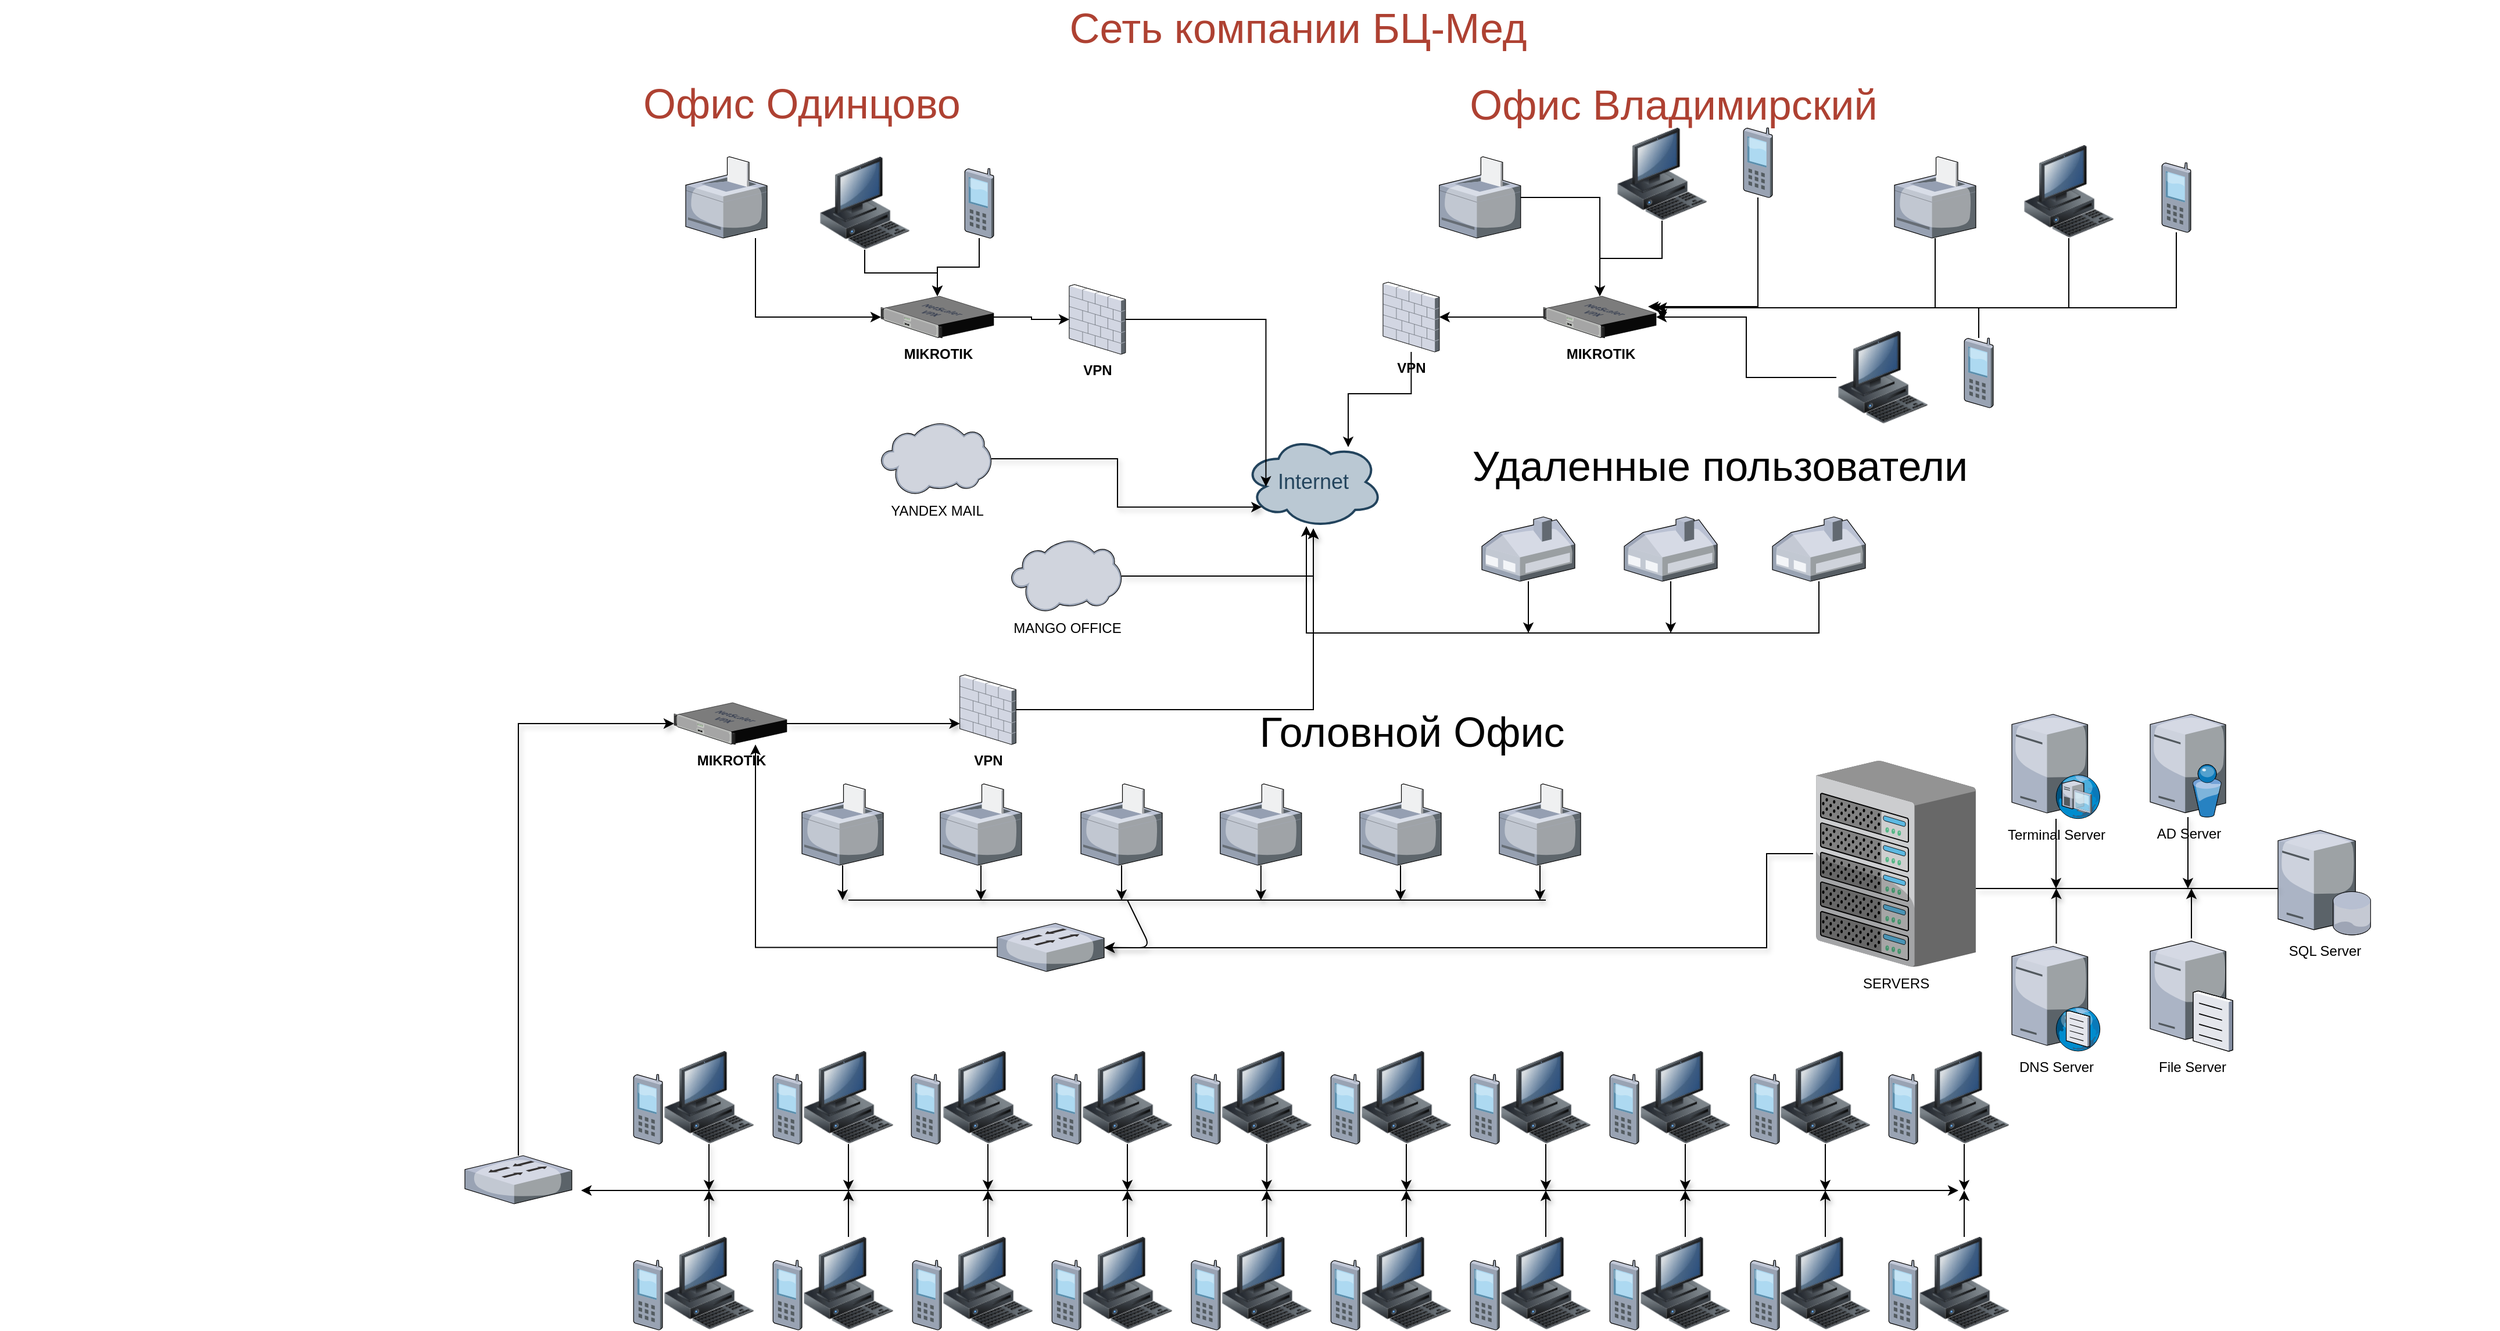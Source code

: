 <mxfile version="13.10.9" type="github">
  <diagram id="a45cf8ec-cd66-6f27-3ac3-be6e809c9e4a" name="Page-1">
    <mxGraphModel dx="1695" dy="451" grid="1" gridSize="10" guides="1" tooltips="1" connect="1" arrows="1" fold="1" page="1" pageScale="1" pageWidth="827" pageHeight="1169" background="#ffffff" math="0" shadow="0">
      <root>
        <mxCell id="0" />
        <mxCell id="1" parent="0" />
        <mxCell id="19" value="Internet" style="ellipse;shape=cloud;whiteSpace=wrap;html=1;shadow=0;strokeColor=#23445D;fillColor=#BAC8D3;gradientColor=none;fontSize=18;fontColor=#23445D;gradientDirection=north;fontStyle=0;strokeWidth=2;" parent="1" vertex="1">
          <mxGeometry x="780" y="390" width="120" height="80" as="geometry" />
        </mxCell>
        <mxCell id="zaZijYf2OnXckmwoSaqb-184" style="edgeStyle=orthogonalEdgeStyle;rounded=0;orthogonalLoop=1;jettySize=auto;html=1;" edge="1" parent="1" source="80" target="zaZijYf2OnXckmwoSaqb-181">
          <mxGeometry relative="1" as="geometry" />
        </mxCell>
        <mxCell id="80" value="" style="image;html=1;image=img/lib/clip_art/computers/Workstation_128x128.png;shadow=0;strokeColor=#000000;fillColor=#FFFFFF;gradientColor=none;fontSize=18;fontColor=#F08705;fontStyle=0" parent="1" vertex="1">
          <mxGeometry x="414" y="150" width="80" height="80" as="geometry" />
        </mxCell>
        <mxCell id="168" value="Сеть компании БЦ-Мед" style="text;html=1;strokeColor=none;fillColor=none;align=center;verticalAlign=middle;whiteSpace=wrap;overflow=hidden;shadow=0;fontSize=36;fontColor=#AE4132;fontStyle=0" parent="1" vertex="1">
          <mxGeometry x="137" y="15" width="1380" height="45" as="geometry" />
        </mxCell>
        <mxCell id="171" style="edgeStyle=orthogonalEdgeStyle;rounded=0;jumpStyle=none;html=1;exitX=0;exitY=0.5;entryX=0;entryY=0.5;shadow=0;labelBackgroundColor=none;startArrow=none;startFill=0;endArrow=classic;endFill=1;endSize=6;jettySize=auto;orthogonalLoop=1;strokeColor=#23445D;strokeWidth=2;fillColor=#F08705;fontFamily=Helvetica;fontSize=14;fontColor=#F08705;align=left;fontStyle=0" parent="1" source="168" target="168" edge="1">
          <mxGeometry relative="1" as="geometry" />
        </mxCell>
        <mxCell id="zaZijYf2OnXckmwoSaqb-185" style="edgeStyle=orthogonalEdgeStyle;rounded=0;orthogonalLoop=1;jettySize=auto;html=1;" edge="1" parent="1" source="zaZijYf2OnXckmwoSaqb-175" target="zaZijYf2OnXckmwoSaqb-181">
          <mxGeometry relative="1" as="geometry" />
        </mxCell>
        <mxCell id="zaZijYf2OnXckmwoSaqb-175" value="" style="verticalLabelPosition=bottom;aspect=fixed;html=1;verticalAlign=top;strokeColor=none;align=center;outlineConnect=0;shape=mxgraph.citrix.cell_phone;" vertex="1" parent="1">
          <mxGeometry x="540" y="160" width="25" height="60" as="geometry" />
        </mxCell>
        <mxCell id="zaZijYf2OnXckmwoSaqb-176" value="Офис Одинцово" style="text;html=1;strokeColor=none;fillColor=none;align=center;verticalAlign=middle;whiteSpace=wrap;overflow=hidden;shadow=0;fontSize=36;fontColor=#AE4132;fontStyle=0" vertex="1" parent="1">
          <mxGeometry x="-290" y="80" width="1380" height="45" as="geometry" />
        </mxCell>
        <mxCell id="zaZijYf2OnXckmwoSaqb-183" style="edgeStyle=orthogonalEdgeStyle;rounded=0;orthogonalLoop=1;jettySize=auto;html=1;" edge="1" parent="1" source="zaZijYf2OnXckmwoSaqb-177" target="zaZijYf2OnXckmwoSaqb-181">
          <mxGeometry relative="1" as="geometry">
            <Array as="points">
              <mxPoint x="360" y="288" />
            </Array>
          </mxGeometry>
        </mxCell>
        <mxCell id="zaZijYf2OnXckmwoSaqb-177" value="" style="verticalLabelPosition=bottom;aspect=fixed;html=1;verticalAlign=top;strokeColor=none;align=center;outlineConnect=0;shape=mxgraph.citrix.printer;" vertex="1" parent="1">
          <mxGeometry x="300" y="150" width="70" height="70" as="geometry" />
        </mxCell>
        <mxCell id="zaZijYf2OnXckmwoSaqb-178" value="Офис Владимирский" style="text;html=1;strokeColor=none;fillColor=none;align=center;verticalAlign=middle;whiteSpace=wrap;overflow=hidden;shadow=0;fontSize=36;fontColor=#AE4132;fontStyle=0" vertex="1" parent="1">
          <mxGeometry x="460" y="80" width="1380" height="50" as="geometry" />
        </mxCell>
        <mxCell id="zaZijYf2OnXckmwoSaqb-180" style="edgeStyle=orthogonalEdgeStyle;rounded=0;orthogonalLoop=1;jettySize=auto;html=1;entryX=0.16;entryY=0.55;entryDx=0;entryDy=0;entryPerimeter=0;" edge="1" parent="1" source="zaZijYf2OnXckmwoSaqb-179" target="19">
          <mxGeometry relative="1" as="geometry" />
        </mxCell>
        <mxCell id="zaZijYf2OnXckmwoSaqb-179" value="&lt;b&gt;VPN&lt;/b&gt;" style="verticalLabelPosition=bottom;aspect=fixed;html=1;verticalAlign=top;strokeColor=none;align=center;outlineConnect=0;shape=mxgraph.citrix.firewall;" vertex="1" parent="1">
          <mxGeometry x="630" y="260" width="48.39" height="60" as="geometry" />
        </mxCell>
        <mxCell id="zaZijYf2OnXckmwoSaqb-182" style="edgeStyle=orthogonalEdgeStyle;rounded=0;orthogonalLoop=1;jettySize=auto;html=1;" edge="1" parent="1" source="zaZijYf2OnXckmwoSaqb-181" target="zaZijYf2OnXckmwoSaqb-179">
          <mxGeometry relative="1" as="geometry" />
        </mxCell>
        <mxCell id="zaZijYf2OnXckmwoSaqb-181" value="&lt;b&gt;MIKROTIK&lt;/b&gt;" style="verticalLabelPosition=bottom;aspect=fixed;html=1;verticalAlign=top;strokeColor=none;align=center;outlineConnect=0;shape=mxgraph.citrix.netscaler_vpx;" vertex="1" parent="1">
          <mxGeometry x="468" y="270" width="97" height="36" as="geometry" />
        </mxCell>
        <mxCell id="zaZijYf2OnXckmwoSaqb-192" style="edgeStyle=orthogonalEdgeStyle;rounded=0;orthogonalLoop=1;jettySize=auto;html=1;entryX=0.75;entryY=0.125;entryDx=0;entryDy=0;entryPerimeter=0;" edge="1" parent="1" source="zaZijYf2OnXckmwoSaqb-189" target="19">
          <mxGeometry relative="1" as="geometry" />
        </mxCell>
        <mxCell id="zaZijYf2OnXckmwoSaqb-189" value="&lt;div&gt;&lt;b&gt;VPN&lt;/b&gt;&lt;/div&gt;&lt;div&gt;&lt;b&gt;&lt;br&gt;&lt;/b&gt;&lt;/div&gt;" style="verticalLabelPosition=bottom;aspect=fixed;html=1;verticalAlign=top;strokeColor=none;align=center;outlineConnect=0;shape=mxgraph.citrix.firewall;" vertex="1" parent="1">
          <mxGeometry x="900" y="258" width="48.39" height="60" as="geometry" />
        </mxCell>
        <mxCell id="zaZijYf2OnXckmwoSaqb-190" style="edgeStyle=orthogonalEdgeStyle;rounded=0;orthogonalLoop=1;jettySize=auto;html=1;" edge="1" parent="1" source="zaZijYf2OnXckmwoSaqb-191" target="zaZijYf2OnXckmwoSaqb-189">
          <mxGeometry relative="1" as="geometry" />
        </mxCell>
        <mxCell id="zaZijYf2OnXckmwoSaqb-191" value="&lt;b&gt;MIKROTIK&lt;/b&gt;" style="verticalLabelPosition=bottom;aspect=fixed;html=1;verticalAlign=top;strokeColor=none;align=center;outlineConnect=0;shape=mxgraph.citrix.netscaler_vpx;" vertex="1" parent="1">
          <mxGeometry x="1038" y="270" width="97" height="36" as="geometry" />
        </mxCell>
        <mxCell id="zaZijYf2OnXckmwoSaqb-197" style="edgeStyle=orthogonalEdgeStyle;rounded=0;orthogonalLoop=1;jettySize=auto;html=1;" edge="1" parent="1" source="zaZijYf2OnXckmwoSaqb-193" target="zaZijYf2OnXckmwoSaqb-191">
          <mxGeometry relative="1" as="geometry" />
        </mxCell>
        <mxCell id="zaZijYf2OnXckmwoSaqb-193" value="" style="verticalLabelPosition=bottom;aspect=fixed;html=1;verticalAlign=top;strokeColor=none;align=center;outlineConnect=0;shape=mxgraph.citrix.printer;" vertex="1" parent="1">
          <mxGeometry x="948.39" y="150" width="70" height="70" as="geometry" />
        </mxCell>
        <mxCell id="zaZijYf2OnXckmwoSaqb-198" style="edgeStyle=orthogonalEdgeStyle;rounded=0;orthogonalLoop=1;jettySize=auto;html=1;" edge="1" parent="1" source="zaZijYf2OnXckmwoSaqb-194" target="zaZijYf2OnXckmwoSaqb-191">
          <mxGeometry relative="1" as="geometry" />
        </mxCell>
        <mxCell id="zaZijYf2OnXckmwoSaqb-194" value="" style="image;html=1;image=img/lib/clip_art/computers/Workstation_128x128.png;shadow=0;strokeColor=#000000;fillColor=#FFFFFF;gradientColor=none;fontSize=18;fontColor=#F08705;fontStyle=0" vertex="1" parent="1">
          <mxGeometry x="1100" y="125" width="80" height="80" as="geometry" />
        </mxCell>
        <mxCell id="zaZijYf2OnXckmwoSaqb-199" style="edgeStyle=orthogonalEdgeStyle;rounded=0;orthogonalLoop=1;jettySize=auto;html=1;entryX=0.928;entryY=0.25;entryDx=0;entryDy=0;entryPerimeter=0;" edge="1" parent="1" source="zaZijYf2OnXckmwoSaqb-195" target="zaZijYf2OnXckmwoSaqb-191">
          <mxGeometry relative="1" as="geometry">
            <Array as="points">
              <mxPoint x="1223" y="279" />
            </Array>
          </mxGeometry>
        </mxCell>
        <mxCell id="zaZijYf2OnXckmwoSaqb-195" value="" style="verticalLabelPosition=bottom;aspect=fixed;html=1;verticalAlign=top;strokeColor=none;align=center;outlineConnect=0;shape=mxgraph.citrix.cell_phone;" vertex="1" parent="1">
          <mxGeometry x="1210" y="125" width="25" height="60" as="geometry" />
        </mxCell>
        <mxCell id="zaZijYf2OnXckmwoSaqb-205" style="edgeStyle=orthogonalEdgeStyle;rounded=0;orthogonalLoop=1;jettySize=auto;html=1;" edge="1" parent="1" source="zaZijYf2OnXckmwoSaqb-196">
          <mxGeometry relative="1" as="geometry">
            <mxPoint x="1140" y="290" as="targetPoint" />
            <Array as="points">
              <mxPoint x="1375" y="280" />
              <mxPoint x="1140" y="280" />
            </Array>
          </mxGeometry>
        </mxCell>
        <mxCell id="zaZijYf2OnXckmwoSaqb-196" value="" style="verticalLabelPosition=bottom;aspect=fixed;html=1;verticalAlign=top;strokeColor=none;align=center;outlineConnect=0;shape=mxgraph.citrix.printer;" vertex="1" parent="1">
          <mxGeometry x="1340" y="150" width="70" height="70" as="geometry" />
        </mxCell>
        <mxCell id="zaZijYf2OnXckmwoSaqb-208" style="edgeStyle=orthogonalEdgeStyle;rounded=0;orthogonalLoop=1;jettySize=auto;html=1;" edge="1" parent="1" source="zaZijYf2OnXckmwoSaqb-201" target="zaZijYf2OnXckmwoSaqb-191">
          <mxGeometry relative="1" as="geometry">
            <Array as="points">
              <mxPoint x="1490" y="280" />
            </Array>
          </mxGeometry>
        </mxCell>
        <mxCell id="zaZijYf2OnXckmwoSaqb-201" value="" style="image;html=1;image=img/lib/clip_art/computers/Workstation_128x128.png;shadow=0;strokeColor=#000000;fillColor=#FFFFFF;gradientColor=none;fontSize=18;fontColor=#F08705;fontStyle=0" vertex="1" parent="1">
          <mxGeometry x="1450" y="140" width="80" height="80" as="geometry" />
        </mxCell>
        <mxCell id="zaZijYf2OnXckmwoSaqb-209" style="edgeStyle=orthogonalEdgeStyle;rounded=0;orthogonalLoop=1;jettySize=auto;html=1;" edge="1" parent="1" source="zaZijYf2OnXckmwoSaqb-202" target="zaZijYf2OnXckmwoSaqb-191">
          <mxGeometry relative="1" as="geometry">
            <Array as="points">
              <mxPoint x="1583" y="280" />
            </Array>
          </mxGeometry>
        </mxCell>
        <mxCell id="zaZijYf2OnXckmwoSaqb-202" value="" style="verticalLabelPosition=bottom;aspect=fixed;html=1;verticalAlign=top;strokeColor=none;align=center;outlineConnect=0;shape=mxgraph.citrix.cell_phone;" vertex="1" parent="1">
          <mxGeometry x="1570" y="155" width="25" height="60" as="geometry" />
        </mxCell>
        <mxCell id="zaZijYf2OnXckmwoSaqb-206" style="edgeStyle=orthogonalEdgeStyle;rounded=0;orthogonalLoop=1;jettySize=auto;html=1;" edge="1" parent="1" source="zaZijYf2OnXckmwoSaqb-203" target="zaZijYf2OnXckmwoSaqb-191">
          <mxGeometry relative="1" as="geometry" />
        </mxCell>
        <mxCell id="zaZijYf2OnXckmwoSaqb-203" value="" style="image;html=1;image=img/lib/clip_art/computers/Workstation_128x128.png;shadow=0;strokeColor=#000000;fillColor=#FFFFFF;gradientColor=none;fontSize=18;fontColor=#F08705;fontStyle=0" vertex="1" parent="1">
          <mxGeometry x="1290" y="300" width="80" height="80" as="geometry" />
        </mxCell>
        <mxCell id="zaZijYf2OnXckmwoSaqb-207" style="edgeStyle=orthogonalEdgeStyle;rounded=0;orthogonalLoop=1;jettySize=auto;html=1;entryX=0.948;entryY=0.278;entryDx=0;entryDy=0;entryPerimeter=0;" edge="1" parent="1" source="zaZijYf2OnXckmwoSaqb-204" target="zaZijYf2OnXckmwoSaqb-191">
          <mxGeometry relative="1" as="geometry">
            <Array as="points">
              <mxPoint x="1413" y="280" />
            </Array>
          </mxGeometry>
        </mxCell>
        <mxCell id="zaZijYf2OnXckmwoSaqb-204" value="" style="verticalLabelPosition=bottom;aspect=fixed;html=1;verticalAlign=top;strokeColor=none;align=center;outlineConnect=0;shape=mxgraph.citrix.cell_phone;" vertex="1" parent="1">
          <mxGeometry x="1400" y="306" width="25" height="60" as="geometry" />
        </mxCell>
        <mxCell id="zaZijYf2OnXckmwoSaqb-211" style="edgeStyle=orthogonalEdgeStyle;rounded=0;orthogonalLoop=1;jettySize=auto;html=1;" edge="1" parent="1" source="zaZijYf2OnXckmwoSaqb-210" target="19">
          <mxGeometry relative="1" as="geometry" />
        </mxCell>
        <mxCell id="zaZijYf2OnXckmwoSaqb-210" value="&lt;b&gt;VPN&lt;/b&gt;" style="verticalLabelPosition=bottom;aspect=fixed;html=1;verticalAlign=top;strokeColor=none;align=center;outlineConnect=0;shape=mxgraph.citrix.firewall;" vertex="1" parent="1">
          <mxGeometry x="535.8" y="596" width="48.39" height="60" as="geometry" />
        </mxCell>
        <mxCell id="zaZijYf2OnXckmwoSaqb-276" style="edgeStyle=orthogonalEdgeStyle;rounded=0;orthogonalLoop=1;jettySize=auto;html=1;shadow=1;" edge="1" parent="1" source="zaZijYf2OnXckmwoSaqb-212" target="zaZijYf2OnXckmwoSaqb-210">
          <mxGeometry relative="1" as="geometry">
            <Array as="points">
              <mxPoint x="510" y="638" />
              <mxPoint x="510" y="638" />
            </Array>
          </mxGeometry>
        </mxCell>
        <mxCell id="zaZijYf2OnXckmwoSaqb-212" value="&lt;b&gt;MIKROTIK&lt;/b&gt;" style="verticalLabelPosition=bottom;aspect=fixed;html=1;verticalAlign=top;strokeColor=none;align=center;outlineConnect=0;shape=mxgraph.citrix.netscaler_vpx;" vertex="1" parent="1">
          <mxGeometry x="290.0" y="620" width="97" height="36" as="geometry" />
        </mxCell>
        <mxCell id="zaZijYf2OnXckmwoSaqb-302" style="edgeStyle=orthogonalEdgeStyle;rounded=0;orthogonalLoop=1;jettySize=auto;html=1;shadow=1;" edge="1" parent="1" source="zaZijYf2OnXckmwoSaqb-214">
          <mxGeometry relative="1" as="geometry">
            <mxPoint x="435" y="790" as="targetPoint" />
          </mxGeometry>
        </mxCell>
        <mxCell id="zaZijYf2OnXckmwoSaqb-214" value="" style="verticalLabelPosition=bottom;aspect=fixed;html=1;verticalAlign=top;strokeColor=none;align=center;outlineConnect=0;shape=mxgraph.citrix.printer;" vertex="1" parent="1">
          <mxGeometry x="400" y="690" width="70" height="70" as="geometry" />
        </mxCell>
        <mxCell id="zaZijYf2OnXckmwoSaqb-303" style="edgeStyle=orthogonalEdgeStyle;rounded=0;orthogonalLoop=1;jettySize=auto;html=1;shadow=1;" edge="1" parent="1" source="zaZijYf2OnXckmwoSaqb-215">
          <mxGeometry relative="1" as="geometry">
            <mxPoint x="554" y="790" as="targetPoint" />
          </mxGeometry>
        </mxCell>
        <mxCell id="zaZijYf2OnXckmwoSaqb-215" value="" style="verticalLabelPosition=bottom;aspect=fixed;html=1;verticalAlign=top;strokeColor=none;align=center;outlineConnect=0;shape=mxgraph.citrix.printer;" vertex="1" parent="1">
          <mxGeometry x="519" y="690" width="70" height="70" as="geometry" />
        </mxCell>
        <mxCell id="zaZijYf2OnXckmwoSaqb-304" style="edgeStyle=orthogonalEdgeStyle;rounded=0;orthogonalLoop=1;jettySize=auto;html=1;shadow=1;" edge="1" parent="1" source="zaZijYf2OnXckmwoSaqb-216">
          <mxGeometry relative="1" as="geometry">
            <mxPoint x="675" y="790" as="targetPoint" />
          </mxGeometry>
        </mxCell>
        <mxCell id="zaZijYf2OnXckmwoSaqb-216" value="" style="verticalLabelPosition=bottom;aspect=fixed;html=1;verticalAlign=top;strokeColor=none;align=center;outlineConnect=0;shape=mxgraph.citrix.printer;" vertex="1" parent="1">
          <mxGeometry x="640" y="690" width="70" height="70" as="geometry" />
        </mxCell>
        <mxCell id="zaZijYf2OnXckmwoSaqb-305" style="edgeStyle=orthogonalEdgeStyle;rounded=0;orthogonalLoop=1;jettySize=auto;html=1;shadow=1;" edge="1" parent="1" source="zaZijYf2OnXckmwoSaqb-217">
          <mxGeometry relative="1" as="geometry">
            <mxPoint x="794.88" y="790" as="targetPoint" />
          </mxGeometry>
        </mxCell>
        <mxCell id="zaZijYf2OnXckmwoSaqb-217" value="" style="verticalLabelPosition=bottom;aspect=fixed;html=1;verticalAlign=top;strokeColor=none;align=center;outlineConnect=0;shape=mxgraph.citrix.printer;" vertex="1" parent="1">
          <mxGeometry x="759.88" y="690" width="70" height="70" as="geometry" />
        </mxCell>
        <mxCell id="zaZijYf2OnXckmwoSaqb-230" style="edgeStyle=orthogonalEdgeStyle;rounded=0;orthogonalLoop=1;jettySize=auto;html=1;" edge="1" parent="1" source="zaZijYf2OnXckmwoSaqb-218">
          <mxGeometry relative="1" as="geometry">
            <mxPoint x="1025" y="560" as="targetPoint" />
          </mxGeometry>
        </mxCell>
        <mxCell id="zaZijYf2OnXckmwoSaqb-218" value="" style="verticalLabelPosition=bottom;aspect=fixed;html=1;verticalAlign=top;strokeColor=none;align=center;outlineConnect=0;shape=mxgraph.citrix.home_office;" vertex="1" parent="1">
          <mxGeometry x="985" y="460" width="80" height="55.5" as="geometry" />
        </mxCell>
        <mxCell id="zaZijYf2OnXckmwoSaqb-229" style="edgeStyle=orthogonalEdgeStyle;rounded=0;orthogonalLoop=1;jettySize=auto;html=1;" edge="1" parent="1" source="zaZijYf2OnXckmwoSaqb-219">
          <mxGeometry relative="1" as="geometry">
            <mxPoint x="1147.5" y="560" as="targetPoint" />
          </mxGeometry>
        </mxCell>
        <mxCell id="zaZijYf2OnXckmwoSaqb-219" value="" style="verticalLabelPosition=bottom;aspect=fixed;html=1;verticalAlign=top;strokeColor=none;align=center;outlineConnect=0;shape=mxgraph.citrix.home_office;" vertex="1" parent="1">
          <mxGeometry x="1107.5" y="460" width="80" height="55.5" as="geometry" />
        </mxCell>
        <mxCell id="zaZijYf2OnXckmwoSaqb-228" style="edgeStyle=orthogonalEdgeStyle;rounded=0;orthogonalLoop=1;jettySize=auto;html=1;entryX=0.45;entryY=0.975;entryDx=0;entryDy=0;entryPerimeter=0;" edge="1" parent="1" source="zaZijYf2OnXckmwoSaqb-220" target="19">
          <mxGeometry relative="1" as="geometry">
            <Array as="points">
              <mxPoint x="1275" y="560" />
              <mxPoint x="834" y="560" />
            </Array>
          </mxGeometry>
        </mxCell>
        <mxCell id="zaZijYf2OnXckmwoSaqb-220" value="" style="verticalLabelPosition=bottom;aspect=fixed;html=1;verticalAlign=top;strokeColor=none;align=center;outlineConnect=0;shape=mxgraph.citrix.home_office;" vertex="1" parent="1">
          <mxGeometry x="1235" y="460" width="80" height="55.5" as="geometry" />
        </mxCell>
        <mxCell id="zaZijYf2OnXckmwoSaqb-221" value="Удаленные пользователи" style="text;html=1;align=center;verticalAlign=middle;whiteSpace=wrap;overflow=hidden;shadow=0;fontSize=36;fontStyle=0" vertex="1" parent="1">
          <mxGeometry x="520" y="391" width="1340" height="50" as="geometry" />
        </mxCell>
        <mxCell id="zaZijYf2OnXckmwoSaqb-227" style="edgeStyle=orthogonalEdgeStyle;rounded=0;orthogonalLoop=1;jettySize=auto;html=1;" edge="1" parent="1" source="zaZijYf2OnXckmwoSaqb-222" target="zaZijYf2OnXckmwoSaqb-212">
          <mxGeometry relative="1" as="geometry">
            <mxPoint x="880" y="830" as="targetPoint" />
            <Array as="points">
              <mxPoint x="360" y="831" />
            </Array>
          </mxGeometry>
        </mxCell>
        <mxCell id="zaZijYf2OnXckmwoSaqb-222" value="" style="verticalLabelPosition=bottom;aspect=fixed;html=1;verticalAlign=top;strokeColor=none;align=center;outlineConnect=0;shape=mxgraph.citrix.switch;" vertex="1" parent="1">
          <mxGeometry x="568" y="810" width="92" height="41.5" as="geometry" />
        </mxCell>
        <mxCell id="zaZijYf2OnXckmwoSaqb-263" value="" style="edgeStyle=orthogonalEdgeStyle;rounded=0;orthogonalLoop=1;jettySize=auto;html=1;shadow=1;" edge="1" parent="1" source="zaZijYf2OnXckmwoSaqb-231">
          <mxGeometry relative="1" as="geometry">
            <mxPoint x="920" y="1040" as="targetPoint" />
            <Array as="points">
              <mxPoint x="920" y="1030" />
              <mxPoint x="920" y="1030" />
            </Array>
          </mxGeometry>
        </mxCell>
        <mxCell id="zaZijYf2OnXckmwoSaqb-231" value="" style="image;html=1;image=img/lib/clip_art/computers/Workstation_128x128.png;shadow=0;strokeColor=#000000;fillColor=#FFFFFF;gradientColor=none;fontSize=18;fontColor=#F08705;fontStyle=0" vertex="1" parent="1">
          <mxGeometry x="880" y="920" width="80" height="80" as="geometry" />
        </mxCell>
        <mxCell id="zaZijYf2OnXckmwoSaqb-261" value="" style="edgeStyle=orthogonalEdgeStyle;rounded=0;orthogonalLoop=1;jettySize=auto;html=1;shadow=1;" edge="1" parent="1" source="zaZijYf2OnXckmwoSaqb-232">
          <mxGeometry relative="1" as="geometry">
            <mxPoint x="1040" y="1040" as="targetPoint" />
          </mxGeometry>
        </mxCell>
        <mxCell id="zaZijYf2OnXckmwoSaqb-232" value="" style="image;html=1;image=img/lib/clip_art/computers/Workstation_128x128.png;shadow=0;strokeColor=#000000;fillColor=#FFFFFF;gradientColor=none;fontSize=18;fontColor=#F08705;fontStyle=0" vertex="1" parent="1">
          <mxGeometry x="1000" y="920" width="80" height="80" as="geometry" />
        </mxCell>
        <mxCell id="zaZijYf2OnXckmwoSaqb-259" style="edgeStyle=orthogonalEdgeStyle;rounded=0;orthogonalLoop=1;jettySize=auto;html=1;shadow=1;" edge="1" parent="1" source="zaZijYf2OnXckmwoSaqb-233">
          <mxGeometry relative="1" as="geometry">
            <mxPoint x="1160" y="1040" as="targetPoint" />
          </mxGeometry>
        </mxCell>
        <mxCell id="zaZijYf2OnXckmwoSaqb-233" value="" style="image;html=1;image=img/lib/clip_art/computers/Workstation_128x128.png;shadow=0;strokeColor=#000000;fillColor=#FFFFFF;gradientColor=none;fontSize=18;fontColor=#F08705;fontStyle=0" vertex="1" parent="1">
          <mxGeometry x="1120" y="920" width="80" height="80" as="geometry" />
        </mxCell>
        <mxCell id="zaZijYf2OnXckmwoSaqb-257" style="edgeStyle=orthogonalEdgeStyle;rounded=0;orthogonalLoop=1;jettySize=auto;html=1;" edge="1" parent="1" source="zaZijYf2OnXckmwoSaqb-234">
          <mxGeometry relative="1" as="geometry">
            <mxPoint x="1280.5" y="1040" as="targetPoint" />
          </mxGeometry>
        </mxCell>
        <mxCell id="zaZijYf2OnXckmwoSaqb-234" value="" style="image;html=1;image=img/lib/clip_art/computers/Workstation_128x128.png;shadow=0;strokeColor=#000000;fillColor=#FFFFFF;gradientColor=none;fontSize=18;fontColor=#F08705;fontStyle=0" vertex="1" parent="1">
          <mxGeometry x="1240.5" y="920" width="80" height="80" as="geometry" />
        </mxCell>
        <mxCell id="zaZijYf2OnXckmwoSaqb-255" style="edgeStyle=orthogonalEdgeStyle;rounded=0;orthogonalLoop=1;jettySize=auto;html=1;" edge="1" parent="1" source="zaZijYf2OnXckmwoSaqb-235">
          <mxGeometry relative="1" as="geometry">
            <mxPoint x="1400" y="1040" as="targetPoint" />
          </mxGeometry>
        </mxCell>
        <mxCell id="zaZijYf2OnXckmwoSaqb-235" value="" style="image;html=1;image=img/lib/clip_art/computers/Workstation_128x128.png;shadow=0;strokeColor=#000000;fillColor=#FFFFFF;gradientColor=none;fontSize=18;fontColor=#F08705;fontStyle=0" vertex="1" parent="1">
          <mxGeometry x="1360" y="920" width="80" height="80" as="geometry" />
        </mxCell>
        <mxCell id="zaZijYf2OnXckmwoSaqb-271" style="edgeStyle=orthogonalEdgeStyle;rounded=0;orthogonalLoop=1;jettySize=auto;html=1;shadow=1;" edge="1" parent="1" source="zaZijYf2OnXckmwoSaqb-236">
          <mxGeometry relative="1" as="geometry">
            <mxPoint x="440" y="1040" as="targetPoint" />
          </mxGeometry>
        </mxCell>
        <mxCell id="zaZijYf2OnXckmwoSaqb-236" value="" style="image;html=1;image=img/lib/clip_art/computers/Workstation_128x128.png;shadow=0;strokeColor=#000000;fillColor=#FFFFFF;gradientColor=none;fontSize=18;fontColor=#F08705;fontStyle=0" vertex="1" parent="1">
          <mxGeometry x="400" y="920" width="80" height="80" as="geometry" />
        </mxCell>
        <mxCell id="zaZijYf2OnXckmwoSaqb-269" style="edgeStyle=orthogonalEdgeStyle;rounded=0;orthogonalLoop=1;jettySize=auto;html=1;shadow=1;" edge="1" parent="1" source="zaZijYf2OnXckmwoSaqb-237">
          <mxGeometry relative="1" as="geometry">
            <mxPoint x="560" y="1040" as="targetPoint" />
          </mxGeometry>
        </mxCell>
        <mxCell id="zaZijYf2OnXckmwoSaqb-237" value="" style="image;html=1;image=img/lib/clip_art/computers/Workstation_128x128.png;shadow=0;strokeColor=#000000;fillColor=#FFFFFF;gradientColor=none;fontSize=18;fontColor=#F08705;fontStyle=0" vertex="1" parent="1">
          <mxGeometry x="520" y="920" width="80" height="80" as="geometry" />
        </mxCell>
        <mxCell id="zaZijYf2OnXckmwoSaqb-267" style="edgeStyle=orthogonalEdgeStyle;rounded=0;orthogonalLoop=1;jettySize=auto;html=1;shadow=1;" edge="1" parent="1" source="zaZijYf2OnXckmwoSaqb-238">
          <mxGeometry relative="1" as="geometry">
            <mxPoint x="680" y="1040" as="targetPoint" />
          </mxGeometry>
        </mxCell>
        <mxCell id="zaZijYf2OnXckmwoSaqb-238" value="" style="image;html=1;image=img/lib/clip_art/computers/Workstation_128x128.png;shadow=0;strokeColor=#000000;fillColor=#FFFFFF;gradientColor=none;fontSize=18;fontColor=#F08705;fontStyle=0" vertex="1" parent="1">
          <mxGeometry x="640" y="920" width="80" height="80" as="geometry" />
        </mxCell>
        <mxCell id="zaZijYf2OnXckmwoSaqb-265" style="edgeStyle=orthogonalEdgeStyle;rounded=0;orthogonalLoop=1;jettySize=auto;html=1;shadow=1;" edge="1" parent="1" source="zaZijYf2OnXckmwoSaqb-239">
          <mxGeometry relative="1" as="geometry">
            <mxPoint x="799.88" y="1040" as="targetPoint" />
          </mxGeometry>
        </mxCell>
        <mxCell id="zaZijYf2OnXckmwoSaqb-239" value="" style="image;html=1;image=img/lib/clip_art/computers/Workstation_128x128.png;shadow=0;strokeColor=#000000;fillColor=#FFFFFF;gradientColor=none;fontSize=18;fontColor=#F08705;fontStyle=0" vertex="1" parent="1">
          <mxGeometry x="759.88" y="920" width="80" height="80" as="geometry" />
        </mxCell>
        <mxCell id="zaZijYf2OnXckmwoSaqb-273" style="edgeStyle=orthogonalEdgeStyle;rounded=0;orthogonalLoop=1;jettySize=auto;html=1;shadow=1;" edge="1" parent="1" source="zaZijYf2OnXckmwoSaqb-241">
          <mxGeometry relative="1" as="geometry">
            <mxPoint x="320" y="1040" as="targetPoint" />
          </mxGeometry>
        </mxCell>
        <mxCell id="zaZijYf2OnXckmwoSaqb-241" value="" style="image;html=1;image=img/lib/clip_art/computers/Workstation_128x128.png;shadow=0;strokeColor=#000000;fillColor=#FFFFFF;gradientColor=none;fontSize=18;fontColor=#F08705;fontStyle=0" vertex="1" parent="1">
          <mxGeometry x="280" y="920" width="80" height="80" as="geometry" />
        </mxCell>
        <mxCell id="zaZijYf2OnXckmwoSaqb-264" style="edgeStyle=orthogonalEdgeStyle;rounded=0;orthogonalLoop=1;jettySize=auto;html=1;shadow=1;" edge="1" parent="1" source="zaZijYf2OnXckmwoSaqb-242">
          <mxGeometry relative="1" as="geometry">
            <mxPoint x="920" y="1040" as="targetPoint" />
          </mxGeometry>
        </mxCell>
        <mxCell id="zaZijYf2OnXckmwoSaqb-242" value="" style="image;html=1;image=img/lib/clip_art/computers/Workstation_128x128.png;shadow=0;strokeColor=#000000;fillColor=#FFFFFF;gradientColor=none;fontSize=18;fontColor=#F08705;fontStyle=0" vertex="1" parent="1">
          <mxGeometry x="880" y="1080" width="80" height="80" as="geometry" />
        </mxCell>
        <mxCell id="zaZijYf2OnXckmwoSaqb-262" value="" style="edgeStyle=orthogonalEdgeStyle;rounded=0;orthogonalLoop=1;jettySize=auto;html=1;shadow=1;" edge="1" parent="1" source="zaZijYf2OnXckmwoSaqb-243">
          <mxGeometry relative="1" as="geometry">
            <mxPoint x="1040" y="1040" as="targetPoint" />
          </mxGeometry>
        </mxCell>
        <mxCell id="zaZijYf2OnXckmwoSaqb-243" value="" style="image;html=1;image=img/lib/clip_art/computers/Workstation_128x128.png;shadow=0;strokeColor=#000000;fillColor=#FFFFFF;gradientColor=none;fontSize=18;fontColor=#F08705;fontStyle=0" vertex="1" parent="1">
          <mxGeometry x="1000" y="1080" width="80" height="80" as="geometry" />
        </mxCell>
        <mxCell id="zaZijYf2OnXckmwoSaqb-260" style="edgeStyle=orthogonalEdgeStyle;rounded=0;orthogonalLoop=1;jettySize=auto;html=1;shadow=1;" edge="1" parent="1" source="zaZijYf2OnXckmwoSaqb-244">
          <mxGeometry relative="1" as="geometry">
            <mxPoint x="1160" y="1040" as="targetPoint" />
          </mxGeometry>
        </mxCell>
        <mxCell id="zaZijYf2OnXckmwoSaqb-244" value="" style="image;html=1;image=img/lib/clip_art/computers/Workstation_128x128.png;shadow=0;strokeColor=#000000;fillColor=#FFFFFF;gradientColor=none;fontSize=18;fontColor=#F08705;fontStyle=0" vertex="1" parent="1">
          <mxGeometry x="1120" y="1080" width="80" height="80" as="geometry" />
        </mxCell>
        <mxCell id="zaZijYf2OnXckmwoSaqb-258" style="edgeStyle=orthogonalEdgeStyle;rounded=0;orthogonalLoop=1;jettySize=auto;html=1;shadow=1;" edge="1" parent="1" source="zaZijYf2OnXckmwoSaqb-245">
          <mxGeometry relative="1" as="geometry">
            <mxPoint x="1280.5" y="1040" as="targetPoint" />
          </mxGeometry>
        </mxCell>
        <mxCell id="zaZijYf2OnXckmwoSaqb-245" value="" style="image;html=1;image=img/lib/clip_art/computers/Workstation_128x128.png;shadow=0;strokeColor=#000000;fillColor=#FFFFFF;gradientColor=none;fontSize=18;fontColor=#F08705;fontStyle=0" vertex="1" parent="1">
          <mxGeometry x="1240.5" y="1080" width="80" height="80" as="geometry" />
        </mxCell>
        <mxCell id="zaZijYf2OnXckmwoSaqb-256" style="edgeStyle=orthogonalEdgeStyle;rounded=0;orthogonalLoop=1;jettySize=auto;html=1;" edge="1" parent="1" source="zaZijYf2OnXckmwoSaqb-246">
          <mxGeometry relative="1" as="geometry">
            <mxPoint x="1400" y="1040" as="targetPoint" />
          </mxGeometry>
        </mxCell>
        <mxCell id="zaZijYf2OnXckmwoSaqb-246" value="" style="image;html=1;image=img/lib/clip_art/computers/Workstation_128x128.png;shadow=0;strokeColor=#000000;fillColor=#FFFFFF;gradientColor=none;fontSize=18;fontColor=#F08705;fontStyle=0" vertex="1" parent="1">
          <mxGeometry x="1360" y="1080" width="80" height="80" as="geometry" />
        </mxCell>
        <mxCell id="zaZijYf2OnXckmwoSaqb-272" style="edgeStyle=orthogonalEdgeStyle;rounded=0;orthogonalLoop=1;jettySize=auto;html=1;shadow=1;" edge="1" parent="1" source="zaZijYf2OnXckmwoSaqb-247">
          <mxGeometry relative="1" as="geometry">
            <mxPoint x="440" y="1040" as="targetPoint" />
          </mxGeometry>
        </mxCell>
        <mxCell id="zaZijYf2OnXckmwoSaqb-247" value="" style="image;html=1;image=img/lib/clip_art/computers/Workstation_128x128.png;shadow=0;strokeColor=#000000;fillColor=#FFFFFF;gradientColor=none;fontSize=18;fontColor=#F08705;fontStyle=0" vertex="1" parent="1">
          <mxGeometry x="400" y="1080" width="80" height="80" as="geometry" />
        </mxCell>
        <mxCell id="zaZijYf2OnXckmwoSaqb-270" style="edgeStyle=orthogonalEdgeStyle;rounded=0;orthogonalLoop=1;jettySize=auto;html=1;shadow=1;" edge="1" parent="1" source="zaZijYf2OnXckmwoSaqb-248">
          <mxGeometry relative="1" as="geometry">
            <mxPoint x="560" y="1040" as="targetPoint" />
          </mxGeometry>
        </mxCell>
        <mxCell id="zaZijYf2OnXckmwoSaqb-248" value="" style="image;html=1;image=img/lib/clip_art/computers/Workstation_128x128.png;shadow=0;strokeColor=#000000;fillColor=#FFFFFF;gradientColor=none;fontSize=18;fontColor=#F08705;fontStyle=0" vertex="1" parent="1">
          <mxGeometry x="520" y="1080" width="80" height="80" as="geometry" />
        </mxCell>
        <mxCell id="zaZijYf2OnXckmwoSaqb-268" style="edgeStyle=orthogonalEdgeStyle;rounded=0;orthogonalLoop=1;jettySize=auto;html=1;shadow=1;" edge="1" parent="1" source="zaZijYf2OnXckmwoSaqb-249">
          <mxGeometry relative="1" as="geometry">
            <mxPoint x="680" y="1040" as="targetPoint" />
          </mxGeometry>
        </mxCell>
        <mxCell id="zaZijYf2OnXckmwoSaqb-249" value="" style="image;html=1;image=img/lib/clip_art/computers/Workstation_128x128.png;shadow=0;strokeColor=#000000;fillColor=#FFFFFF;gradientColor=none;fontSize=18;fontColor=#F08705;fontStyle=0" vertex="1" parent="1">
          <mxGeometry x="640" y="1080" width="80" height="80" as="geometry" />
        </mxCell>
        <mxCell id="zaZijYf2OnXckmwoSaqb-266" style="edgeStyle=orthogonalEdgeStyle;rounded=0;orthogonalLoop=1;jettySize=auto;html=1;shadow=1;" edge="1" parent="1" source="zaZijYf2OnXckmwoSaqb-250">
          <mxGeometry relative="1" as="geometry">
            <mxPoint x="799.88" y="1040" as="targetPoint" />
          </mxGeometry>
        </mxCell>
        <mxCell id="zaZijYf2OnXckmwoSaqb-250" value="" style="image;html=1;image=img/lib/clip_art/computers/Workstation_128x128.png;shadow=0;strokeColor=#000000;fillColor=#FFFFFF;gradientColor=none;fontSize=18;fontColor=#F08705;fontStyle=0" vertex="1" parent="1">
          <mxGeometry x="759.88" y="1080" width="80" height="80" as="geometry" />
        </mxCell>
        <mxCell id="zaZijYf2OnXckmwoSaqb-274" style="edgeStyle=orthogonalEdgeStyle;rounded=0;orthogonalLoop=1;jettySize=auto;html=1;shadow=1;" edge="1" parent="1" source="zaZijYf2OnXckmwoSaqb-251">
          <mxGeometry relative="1" as="geometry">
            <mxPoint x="320" y="1040" as="targetPoint" />
          </mxGeometry>
        </mxCell>
        <mxCell id="zaZijYf2OnXckmwoSaqb-251" value="" style="image;html=1;image=img/lib/clip_art/computers/Workstation_128x128.png;shadow=0;strokeColor=#000000;fillColor=#FFFFFF;gradientColor=none;fontSize=18;fontColor=#F08705;fontStyle=0" vertex="1" parent="1">
          <mxGeometry x="280" y="1080" width="80" height="80" as="geometry" />
        </mxCell>
        <mxCell id="zaZijYf2OnXckmwoSaqb-275" style="edgeStyle=orthogonalEdgeStyle;rounded=0;orthogonalLoop=1;jettySize=auto;html=1;shadow=1;" edge="1" parent="1" source="zaZijYf2OnXckmwoSaqb-252" target="zaZijYf2OnXckmwoSaqb-212">
          <mxGeometry relative="1" as="geometry">
            <mxPoint x="156" y="433" as="targetPoint" />
            <Array as="points">
              <mxPoint x="156" y="638" />
            </Array>
          </mxGeometry>
        </mxCell>
        <mxCell id="zaZijYf2OnXckmwoSaqb-252" value="" style="verticalLabelPosition=bottom;aspect=fixed;html=1;verticalAlign=top;strokeColor=none;align=center;outlineConnect=0;shape=mxgraph.citrix.switch;" vertex="1" parent="1">
          <mxGeometry x="110" y="1010" width="92" height="41.5" as="geometry" />
        </mxCell>
        <mxCell id="zaZijYf2OnXckmwoSaqb-253" value="" style="endArrow=classic;startArrow=classic;html=1;" edge="1" parent="1">
          <mxGeometry width="50" height="50" relative="1" as="geometry">
            <mxPoint x="210" y="1040" as="sourcePoint" />
            <mxPoint x="1395" y="1040" as="targetPoint" />
          </mxGeometry>
        </mxCell>
        <mxCell id="zaZijYf2OnXckmwoSaqb-277" value="Головной Офис" style="text;html=1;align=center;verticalAlign=middle;whiteSpace=wrap;overflow=hidden;shadow=0;fontSize=36;fontStyle=0" vertex="1" parent="1">
          <mxGeometry x="255" y="620" width="1340" height="50" as="geometry" />
        </mxCell>
        <mxCell id="zaZijYf2OnXckmwoSaqb-278" value="" style="verticalLabelPosition=bottom;aspect=fixed;html=1;verticalAlign=top;strokeColor=none;align=center;outlineConnect=0;shape=mxgraph.citrix.cell_phone;" vertex="1" parent="1">
          <mxGeometry x="855" y="940" width="25" height="60" as="geometry" />
        </mxCell>
        <mxCell id="zaZijYf2OnXckmwoSaqb-279" value="" style="verticalLabelPosition=bottom;aspect=fixed;html=1;verticalAlign=top;strokeColor=none;align=center;outlineConnect=0;shape=mxgraph.citrix.cell_phone;" vertex="1" parent="1">
          <mxGeometry x="255" y="940" width="25" height="60" as="geometry" />
        </mxCell>
        <mxCell id="zaZijYf2OnXckmwoSaqb-280" value="" style="verticalLabelPosition=bottom;aspect=fixed;html=1;verticalAlign=top;strokeColor=none;align=center;outlineConnect=0;shape=mxgraph.citrix.cell_phone;" vertex="1" parent="1">
          <mxGeometry x="255" y="1100" width="25" height="60" as="geometry" />
        </mxCell>
        <mxCell id="zaZijYf2OnXckmwoSaqb-281" value="" style="verticalLabelPosition=bottom;aspect=fixed;html=1;verticalAlign=top;strokeColor=none;align=center;outlineConnect=0;shape=mxgraph.citrix.cell_phone;" vertex="1" parent="1">
          <mxGeometry x="375" y="940" width="25" height="60" as="geometry" />
        </mxCell>
        <mxCell id="zaZijYf2OnXckmwoSaqb-282" value="" style="verticalLabelPosition=bottom;aspect=fixed;html=1;verticalAlign=top;strokeColor=none;align=center;outlineConnect=0;shape=mxgraph.citrix.cell_phone;" vertex="1" parent="1">
          <mxGeometry x="494" y="940" width="25" height="60" as="geometry" />
        </mxCell>
        <mxCell id="zaZijYf2OnXckmwoSaqb-283" value="" style="verticalLabelPosition=bottom;aspect=fixed;html=1;verticalAlign=top;strokeColor=none;align=center;outlineConnect=0;shape=mxgraph.citrix.cell_phone;" vertex="1" parent="1">
          <mxGeometry x="615" y="940" width="25" height="60" as="geometry" />
        </mxCell>
        <mxCell id="zaZijYf2OnXckmwoSaqb-284" value="" style="verticalLabelPosition=bottom;aspect=fixed;html=1;verticalAlign=top;strokeColor=none;align=center;outlineConnect=0;shape=mxgraph.citrix.cell_phone;" vertex="1" parent="1">
          <mxGeometry x="734.88" y="940" width="25" height="60" as="geometry" />
        </mxCell>
        <mxCell id="zaZijYf2OnXckmwoSaqb-285" value="" style="verticalLabelPosition=bottom;aspect=fixed;html=1;verticalAlign=top;strokeColor=none;align=center;outlineConnect=0;shape=mxgraph.citrix.cell_phone;" vertex="1" parent="1">
          <mxGeometry x="375" y="1100" width="25" height="60" as="geometry" />
        </mxCell>
        <mxCell id="zaZijYf2OnXckmwoSaqb-286" value="" style="verticalLabelPosition=bottom;aspect=fixed;html=1;verticalAlign=top;strokeColor=none;align=center;outlineConnect=0;shape=mxgraph.citrix.cell_phone;" vertex="1" parent="1">
          <mxGeometry x="495" y="1100" width="25" height="60" as="geometry" />
        </mxCell>
        <mxCell id="zaZijYf2OnXckmwoSaqb-287" value="" style="verticalLabelPosition=bottom;aspect=fixed;html=1;verticalAlign=top;strokeColor=none;align=center;outlineConnect=0;shape=mxgraph.citrix.cell_phone;" vertex="1" parent="1">
          <mxGeometry x="615" y="1100" width="25" height="60" as="geometry" />
        </mxCell>
        <mxCell id="zaZijYf2OnXckmwoSaqb-288" value="" style="verticalLabelPosition=bottom;aspect=fixed;html=1;verticalAlign=top;strokeColor=none;align=center;outlineConnect=0;shape=mxgraph.citrix.cell_phone;" vertex="1" parent="1">
          <mxGeometry x="734.88" y="1100" width="25" height="60" as="geometry" />
        </mxCell>
        <mxCell id="zaZijYf2OnXckmwoSaqb-289" value="" style="verticalLabelPosition=bottom;aspect=fixed;html=1;verticalAlign=top;strokeColor=none;align=center;outlineConnect=0;shape=mxgraph.citrix.cell_phone;" vertex="1" parent="1">
          <mxGeometry x="855" y="1100" width="25" height="60" as="geometry" />
        </mxCell>
        <mxCell id="zaZijYf2OnXckmwoSaqb-290" value="" style="verticalLabelPosition=bottom;aspect=fixed;html=1;verticalAlign=top;strokeColor=none;align=center;outlineConnect=0;shape=mxgraph.citrix.cell_phone;" vertex="1" parent="1">
          <mxGeometry x="975" y="940" width="25" height="60" as="geometry" />
        </mxCell>
        <mxCell id="zaZijYf2OnXckmwoSaqb-291" value="" style="verticalLabelPosition=bottom;aspect=fixed;html=1;verticalAlign=top;strokeColor=none;align=center;outlineConnect=0;shape=mxgraph.citrix.cell_phone;" vertex="1" parent="1">
          <mxGeometry x="975" y="1100" width="25" height="60" as="geometry" />
        </mxCell>
        <mxCell id="zaZijYf2OnXckmwoSaqb-292" value="" style="verticalLabelPosition=bottom;aspect=fixed;html=1;verticalAlign=top;strokeColor=none;align=center;outlineConnect=0;shape=mxgraph.citrix.cell_phone;" vertex="1" parent="1">
          <mxGeometry x="1095" y="940" width="25" height="60" as="geometry" />
        </mxCell>
        <mxCell id="zaZijYf2OnXckmwoSaqb-293" value="" style="verticalLabelPosition=bottom;aspect=fixed;html=1;verticalAlign=top;strokeColor=none;align=center;outlineConnect=0;shape=mxgraph.citrix.cell_phone;" vertex="1" parent="1">
          <mxGeometry x="1095" y="1100" width="25" height="60" as="geometry" />
        </mxCell>
        <mxCell id="zaZijYf2OnXckmwoSaqb-294" value="" style="verticalLabelPosition=bottom;aspect=fixed;html=1;verticalAlign=top;strokeColor=none;align=center;outlineConnect=0;shape=mxgraph.citrix.cell_phone;" vertex="1" parent="1">
          <mxGeometry x="1216" y="940" width="25" height="60" as="geometry" />
        </mxCell>
        <mxCell id="zaZijYf2OnXckmwoSaqb-295" value="" style="verticalLabelPosition=bottom;aspect=fixed;html=1;verticalAlign=top;strokeColor=none;align=center;outlineConnect=0;shape=mxgraph.citrix.cell_phone;" vertex="1" parent="1">
          <mxGeometry x="1216" y="1100" width="25" height="60" as="geometry" />
        </mxCell>
        <mxCell id="zaZijYf2OnXckmwoSaqb-296" value="" style="verticalLabelPosition=bottom;aspect=fixed;html=1;verticalAlign=top;strokeColor=none;align=center;outlineConnect=0;shape=mxgraph.citrix.cell_phone;" vertex="1" parent="1">
          <mxGeometry x="1335" y="940" width="25" height="60" as="geometry" />
        </mxCell>
        <mxCell id="zaZijYf2OnXckmwoSaqb-297" value="" style="verticalLabelPosition=bottom;aspect=fixed;html=1;verticalAlign=top;strokeColor=none;align=center;outlineConnect=0;shape=mxgraph.citrix.cell_phone;" vertex="1" parent="1">
          <mxGeometry x="1335" y="1100" width="25" height="60" as="geometry" />
        </mxCell>
        <mxCell id="zaZijYf2OnXckmwoSaqb-306" style="edgeStyle=orthogonalEdgeStyle;rounded=0;orthogonalLoop=1;jettySize=auto;html=1;shadow=1;" edge="1" parent="1" source="zaZijYf2OnXckmwoSaqb-298">
          <mxGeometry relative="1" as="geometry">
            <mxPoint x="915" y="790" as="targetPoint" />
          </mxGeometry>
        </mxCell>
        <mxCell id="zaZijYf2OnXckmwoSaqb-298" value="" style="verticalLabelPosition=bottom;aspect=fixed;html=1;verticalAlign=top;strokeColor=none;align=center;outlineConnect=0;shape=mxgraph.citrix.printer;" vertex="1" parent="1">
          <mxGeometry x="880" y="690" width="70" height="70" as="geometry" />
        </mxCell>
        <mxCell id="zaZijYf2OnXckmwoSaqb-307" style="edgeStyle=orthogonalEdgeStyle;rounded=0;orthogonalLoop=1;jettySize=auto;html=1;shadow=1;" edge="1" parent="1" source="zaZijYf2OnXckmwoSaqb-299">
          <mxGeometry relative="1" as="geometry">
            <mxPoint x="1035" y="790" as="targetPoint" />
          </mxGeometry>
        </mxCell>
        <mxCell id="zaZijYf2OnXckmwoSaqb-299" value="" style="verticalLabelPosition=bottom;aspect=fixed;html=1;verticalAlign=top;strokeColor=none;align=center;outlineConnect=0;shape=mxgraph.citrix.printer;" vertex="1" parent="1">
          <mxGeometry x="1000" y="690" width="70" height="70" as="geometry" />
        </mxCell>
        <mxCell id="zaZijYf2OnXckmwoSaqb-301" value="" style="endArrow=none;html=1;shadow=1;" edge="1" parent="1">
          <mxGeometry width="50" height="50" relative="1" as="geometry">
            <mxPoint x="440" y="790" as="sourcePoint" />
            <mxPoint x="1040" y="790" as="targetPoint" />
          </mxGeometry>
        </mxCell>
        <mxCell id="zaZijYf2OnXckmwoSaqb-308" value="" style="endArrow=classic;html=1;shadow=1;" edge="1" parent="1" target="zaZijYf2OnXckmwoSaqb-222">
          <mxGeometry width="50" height="50" relative="1" as="geometry">
            <mxPoint x="680" y="790" as="sourcePoint" />
            <mxPoint x="680" y="840" as="targetPoint" />
            <Array as="points">
              <mxPoint x="700" y="831" />
            </Array>
          </mxGeometry>
        </mxCell>
        <mxCell id="zaZijYf2OnXckmwoSaqb-310" style="edgeStyle=orthogonalEdgeStyle;rounded=0;orthogonalLoop=1;jettySize=auto;html=1;shadow=1;" edge="1" parent="1" target="zaZijYf2OnXckmwoSaqb-222">
          <mxGeometry relative="1" as="geometry">
            <mxPoint x="1270" y="750" as="sourcePoint" />
            <Array as="points">
              <mxPoint x="1230" y="831" />
            </Array>
          </mxGeometry>
        </mxCell>
        <mxCell id="zaZijYf2OnXckmwoSaqb-309" value="SERVERS" style="verticalLabelPosition=bottom;aspect=fixed;html=1;verticalAlign=top;strokeColor=none;align=center;outlineConnect=0;shape=mxgraph.citrix.chassis;" vertex="1" parent="1">
          <mxGeometry x="1272.5" y="670" width="137.5" height="177.5" as="geometry" />
        </mxCell>
        <mxCell id="zaZijYf2OnXckmwoSaqb-318" style="edgeStyle=orthogonalEdgeStyle;rounded=0;orthogonalLoop=1;jettySize=auto;html=1;shadow=1;" edge="1" parent="1" source="zaZijYf2OnXckmwoSaqb-312">
          <mxGeometry relative="1" as="geometry">
            <mxPoint x="1479" y="780" as="targetPoint" />
          </mxGeometry>
        </mxCell>
        <mxCell id="zaZijYf2OnXckmwoSaqb-312" value="&lt;div&gt;Terminal Server&lt;/div&gt;" style="verticalLabelPosition=bottom;aspect=fixed;html=1;verticalAlign=top;strokeColor=none;align=center;outlineConnect=0;shape=mxgraph.citrix.dhcp_server;" vertex="1" parent="1">
          <mxGeometry x="1441" y="630" width="76" height="90" as="geometry" />
        </mxCell>
        <mxCell id="zaZijYf2OnXckmwoSaqb-320" style="edgeStyle=orthogonalEdgeStyle;rounded=0;orthogonalLoop=1;jettySize=auto;html=1;shadow=1;" edge="1" parent="1" source="zaZijYf2OnXckmwoSaqb-313">
          <mxGeometry relative="1" as="geometry">
            <mxPoint x="1592.5" y="780" as="targetPoint" />
          </mxGeometry>
        </mxCell>
        <mxCell id="zaZijYf2OnXckmwoSaqb-313" value="AD Server" style="verticalLabelPosition=bottom;aspect=fixed;html=1;verticalAlign=top;strokeColor=none;align=center;outlineConnect=0;shape=mxgraph.citrix.directory_server;" vertex="1" parent="1">
          <mxGeometry x="1560" y="630" width="65" height="88.5" as="geometry" />
        </mxCell>
        <mxCell id="zaZijYf2OnXckmwoSaqb-319" style="edgeStyle=orthogonalEdgeStyle;rounded=0;orthogonalLoop=1;jettySize=auto;html=1;shadow=1;" edge="1" parent="1" source="zaZijYf2OnXckmwoSaqb-314">
          <mxGeometry relative="1" as="geometry">
            <mxPoint x="1479.25" y="780" as="targetPoint" />
          </mxGeometry>
        </mxCell>
        <mxCell id="zaZijYf2OnXckmwoSaqb-314" value="&lt;div&gt;DNS Server&lt;/div&gt;" style="verticalLabelPosition=bottom;aspect=fixed;html=1;verticalAlign=top;strokeColor=none;align=center;outlineConnect=0;shape=mxgraph.citrix.dns_server;" vertex="1" parent="1">
          <mxGeometry x="1441" y="827.5" width="76.5" height="92.5" as="geometry" />
        </mxCell>
        <mxCell id="zaZijYf2OnXckmwoSaqb-321" style="edgeStyle=orthogonalEdgeStyle;rounded=0;orthogonalLoop=1;jettySize=auto;html=1;shadow=1;" edge="1" parent="1" source="zaZijYf2OnXckmwoSaqb-315">
          <mxGeometry relative="1" as="geometry">
            <mxPoint x="1595.5" y="780" as="targetPoint" />
          </mxGeometry>
        </mxCell>
        <mxCell id="zaZijYf2OnXckmwoSaqb-315" value="&lt;div&gt;File Server&lt;/div&gt;" style="verticalLabelPosition=bottom;aspect=fixed;html=1;verticalAlign=top;strokeColor=none;align=center;outlineConnect=0;shape=mxgraph.citrix.file_server;" vertex="1" parent="1">
          <mxGeometry x="1560" y="823" width="71" height="97" as="geometry" />
        </mxCell>
        <mxCell id="zaZijYf2OnXckmwoSaqb-316" value="SQL Server" style="verticalLabelPosition=bottom;aspect=fixed;html=1;verticalAlign=top;strokeColor=none;align=center;outlineConnect=0;shape=mxgraph.citrix.database_server;" vertex="1" parent="1">
          <mxGeometry x="1670" y="730" width="80" height="90" as="geometry" />
        </mxCell>
        <mxCell id="zaZijYf2OnXckmwoSaqb-317" value="" style="endArrow=none;html=1;shadow=1;exitX=0;exitY=0.556;exitDx=0;exitDy=0;exitPerimeter=0;entryX=1;entryY=0.62;entryDx=0;entryDy=0;entryPerimeter=0;" edge="1" parent="1" source="zaZijYf2OnXckmwoSaqb-316" target="zaZijYf2OnXckmwoSaqb-309">
          <mxGeometry width="50" height="50" relative="1" as="geometry">
            <mxPoint x="1380" y="800" as="sourcePoint" />
            <mxPoint x="1430" y="750" as="targetPoint" />
          </mxGeometry>
        </mxCell>
        <mxCell id="zaZijYf2OnXckmwoSaqb-324" style="edgeStyle=orthogonalEdgeStyle;rounded=0;orthogonalLoop=1;jettySize=auto;html=1;entryX=0.13;entryY=0.77;entryDx=0;entryDy=0;entryPerimeter=0;shadow=1;" edge="1" parent="1" source="zaZijYf2OnXckmwoSaqb-322" target="19">
          <mxGeometry relative="1" as="geometry" />
        </mxCell>
        <mxCell id="zaZijYf2OnXckmwoSaqb-322" value="YANDEX MAIL" style="verticalLabelPosition=bottom;aspect=fixed;html=1;verticalAlign=top;strokeColor=none;align=center;outlineConnect=0;shape=mxgraph.citrix.cloud;" vertex="1" parent="1">
          <mxGeometry x="468.0" y="379" width="95" height="62" as="geometry" />
        </mxCell>
        <mxCell id="zaZijYf2OnXckmwoSaqb-325" style="edgeStyle=orthogonalEdgeStyle;rounded=0;orthogonalLoop=1;jettySize=auto;html=1;shadow=1;" edge="1" parent="1" source="zaZijYf2OnXckmwoSaqb-323" target="19">
          <mxGeometry relative="1" as="geometry" />
        </mxCell>
        <object label="&lt;div&gt;MANGO OFFICE&lt;/div&gt;" id="zaZijYf2OnXckmwoSaqb-323">
          <mxCell style="verticalLabelPosition=bottom;aspect=fixed;html=1;verticalAlign=top;strokeColor=none;align=center;outlineConnect=0;shape=mxgraph.citrix.cloud;" vertex="1" parent="1">
            <mxGeometry x="580" y="480" width="95" height="62" as="geometry" />
          </mxCell>
        </object>
      </root>
    </mxGraphModel>
  </diagram>
</mxfile>
